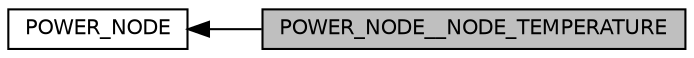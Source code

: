digraph "POWER_NODE__NODE_TEMPERATURE"
{
  edge [fontname="Helvetica",fontsize="10",labelfontname="Helvetica",labelfontsize="10"];
  node [fontname="Helvetica",fontsize="10",shape=record];
  rankdir=LR;
  Node0 [label="POWER_NODE__NODE_TEMPERATURE",height=0.2,width=0.4,color="black", fillcolor="grey75", style="filled", fontcolor="black"];
  Node1 [label="POWER_NODE",height=0.2,width=0.4,color="black", fillcolor="white", style="filled",URL="$group___p_o_w_e_r___n_o_d_e.html"];
  Node1->Node0 [shape=plaintext, dir="back", style="solid"];
}
